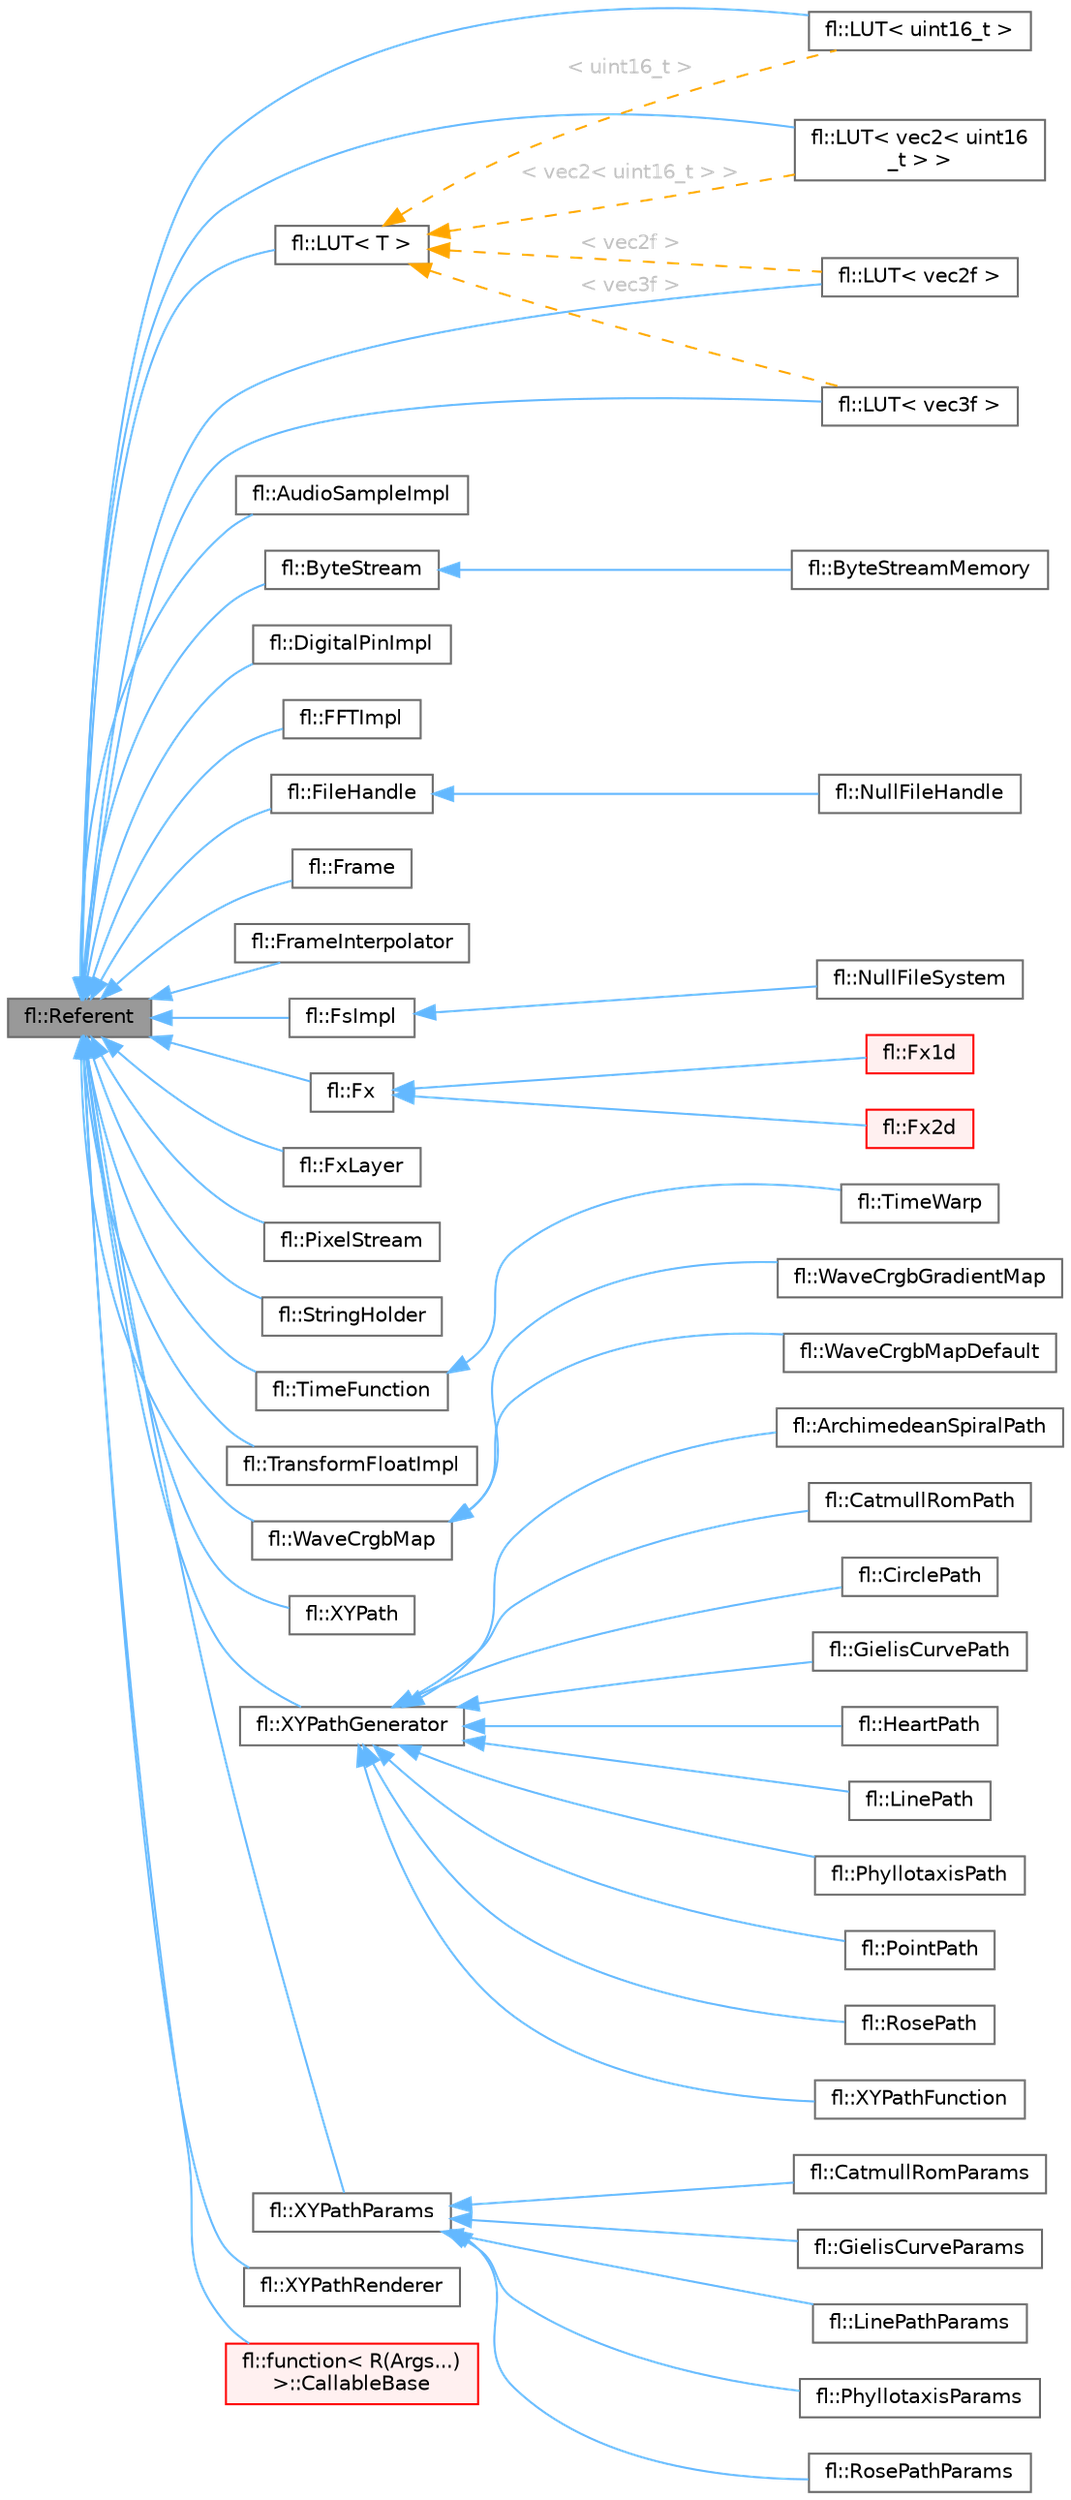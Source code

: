 digraph "fl::Referent"
{
 // INTERACTIVE_SVG=YES
 // LATEX_PDF_SIZE
  bgcolor="transparent";
  edge [fontname=Helvetica,fontsize=10,labelfontname=Helvetica,labelfontsize=10];
  node [fontname=Helvetica,fontsize=10,shape=box,height=0.2,width=0.4];
  rankdir="LR";
  Node1 [id="Node000001",label="fl::Referent",height=0.2,width=0.4,color="gray40", fillcolor="grey60", style="filled", fontcolor="black",tooltip=" "];
  Node1 -> Node2 [id="edge1_Node000001_Node000002",dir="back",color="steelblue1",style="solid",tooltip=" "];
  Node2 [id="Node000002",label="fl::LUT\< uint16_t \>",height=0.2,width=0.4,color="gray40", fillcolor="white", style="filled",URL="$d6/d18/classfl_1_1_l_u_t.html",tooltip=" "];
  Node1 -> Node3 [id="edge2_Node000001_Node000003",dir="back",color="steelblue1",style="solid",tooltip=" "];
  Node3 [id="Node000003",label="fl::LUT\< vec2\< uint16\l_t \> \>",height=0.2,width=0.4,color="gray40", fillcolor="white", style="filled",URL="$d6/d18/classfl_1_1_l_u_t.html",tooltip=" "];
  Node1 -> Node4 [id="edge3_Node000001_Node000004",dir="back",color="steelblue1",style="solid",tooltip=" "];
  Node4 [id="Node000004",label="fl::LUT\< vec2f \>",height=0.2,width=0.4,color="gray40", fillcolor="white", style="filled",URL="$d6/d18/classfl_1_1_l_u_t.html",tooltip=" "];
  Node1 -> Node5 [id="edge4_Node000001_Node000005",dir="back",color="steelblue1",style="solid",tooltip=" "];
  Node5 [id="Node000005",label="fl::LUT\< vec3f \>",height=0.2,width=0.4,color="gray40", fillcolor="white", style="filled",URL="$d6/d18/classfl_1_1_l_u_t.html",tooltip=" "];
  Node1 -> Node6 [id="edge5_Node000001_Node000006",dir="back",color="steelblue1",style="solid",tooltip=" "];
  Node6 [id="Node000006",label="fl::AudioSampleImpl",height=0.2,width=0.4,color="gray40", fillcolor="white", style="filled",URL="$da/d39/classfl_1_1_audio_sample_impl.html",tooltip=" "];
  Node1 -> Node7 [id="edge6_Node000001_Node000007",dir="back",color="steelblue1",style="solid",tooltip=" "];
  Node7 [id="Node000007",label="fl::ByteStream",height=0.2,width=0.4,color="gray40", fillcolor="white", style="filled",URL="$d2/d5e/classfl_1_1_byte_stream.html",tooltip=" "];
  Node7 -> Node8 [id="edge7_Node000007_Node000008",dir="back",color="steelblue1",style="solid",tooltip=" "];
  Node8 [id="Node000008",label="fl::ByteStreamMemory",height=0.2,width=0.4,color="gray40", fillcolor="white", style="filled",URL="$d1/dc0/classfl_1_1_byte_stream_memory.html",tooltip=" "];
  Node1 -> Node9 [id="edge8_Node000001_Node000009",dir="back",color="steelblue1",style="solid",tooltip=" "];
  Node9 [id="Node000009",label="fl::DigitalPinImpl",height=0.2,width=0.4,color="gray40", fillcolor="white", style="filled",URL="$d3/d25/classfl_1_1_digital_pin_impl.html",tooltip=" "];
  Node1 -> Node10 [id="edge9_Node000001_Node000010",dir="back",color="steelblue1",style="solid",tooltip=" "];
  Node10 [id="Node000010",label="fl::FFTImpl",height=0.2,width=0.4,color="gray40", fillcolor="white", style="filled",URL="$de/d9d/classfl_1_1_f_f_t_impl.html",tooltip=" "];
  Node1 -> Node11 [id="edge10_Node000001_Node000011",dir="back",color="steelblue1",style="solid",tooltip=" "];
  Node11 [id="Node000011",label="fl::FileHandle",height=0.2,width=0.4,color="gray40", fillcolor="white", style="filled",URL="$d5/d86/classfl_1_1_file_handle.html",tooltip=" "];
  Node11 -> Node12 [id="edge11_Node000011_Node000012",dir="back",color="steelblue1",style="solid",tooltip=" "];
  Node12 [id="Node000012",label="fl::NullFileHandle",height=0.2,width=0.4,color="gray40", fillcolor="white", style="filled",URL="$df/dab/classfl_1_1_null_file_handle.html",tooltip=" "];
  Node1 -> Node13 [id="edge12_Node000001_Node000013",dir="back",color="steelblue1",style="solid",tooltip=" "];
  Node13 [id="Node000013",label="fl::Frame",height=0.2,width=0.4,color="gray40", fillcolor="white", style="filled",URL="$d1/de0/classfl_1_1_frame.html",tooltip=" "];
  Node1 -> Node14 [id="edge13_Node000001_Node000014",dir="back",color="steelblue1",style="solid",tooltip=" "];
  Node14 [id="Node000014",label="fl::FrameInterpolator",height=0.2,width=0.4,color="gray40", fillcolor="white", style="filled",URL="$d8/d94/classfl_1_1_frame_interpolator.html",tooltip=" "];
  Node1 -> Node15 [id="edge14_Node000001_Node000015",dir="back",color="steelblue1",style="solid",tooltip=" "];
  Node15 [id="Node000015",label="fl::FsImpl",height=0.2,width=0.4,color="gray40", fillcolor="white", style="filled",URL="$d7/d43/classfl_1_1_fs_impl.html",tooltip=" "];
  Node15 -> Node16 [id="edge15_Node000015_Node000016",dir="back",color="steelblue1",style="solid",tooltip=" "];
  Node16 [id="Node000016",label="fl::NullFileSystem",height=0.2,width=0.4,color="gray40", fillcolor="white", style="filled",URL="$db/d93/classfl_1_1_null_file_system.html",tooltip=" "];
  Node1 -> Node17 [id="edge16_Node000001_Node000017",dir="back",color="steelblue1",style="solid",tooltip=" "];
  Node17 [id="Node000017",label="fl::Fx",height=0.2,width=0.4,color="gray40", fillcolor="white", style="filled",URL="$da/d5d/classfl_1_1_fx.html",tooltip=" "];
  Node17 -> Node18 [id="edge17_Node000017_Node000018",dir="back",color="steelblue1",style="solid",tooltip=" "];
  Node18 [id="Node000018",label="fl::Fx1d",height=0.2,width=0.4,color="red", fillcolor="#FFF0F0", style="filled",URL="$d4/d1c/classfl_1_1_fx1d.html",tooltip=" "];
  Node17 -> Node28 [id="edge18_Node000017_Node000028",dir="back",color="steelblue1",style="solid",tooltip=" "];
  Node28 [id="Node000028",label="fl::Fx2d",height=0.2,width=0.4,color="red", fillcolor="#FFF0F0", style="filled",URL="$d7/d3e/classfl_1_1_fx2d.html",tooltip=" "];
  Node1 -> Node35 [id="edge19_Node000001_Node000035",dir="back",color="steelblue1",style="solid",tooltip=" "];
  Node35 [id="Node000035",label="fl::FxLayer",height=0.2,width=0.4,color="gray40", fillcolor="white", style="filled",URL="$d6/d7f/classfl_1_1_fx_layer.html",tooltip=" "];
  Node1 -> Node36 [id="edge20_Node000001_Node000036",dir="back",color="steelblue1",style="solid",tooltip=" "];
  Node36 [id="Node000036",label="fl::LUT\< T \>",height=0.2,width=0.4,color="gray40", fillcolor="white", style="filled",URL="$d6/d18/classfl_1_1_l_u_t.html",tooltip=" "];
  Node36 -> Node2 [id="edge21_Node000036_Node000002",dir="back",color="orange",style="dashed",tooltip=" ",label=" \< uint16_t \>",fontcolor="grey" ];
  Node36 -> Node3 [id="edge22_Node000036_Node000003",dir="back",color="orange",style="dashed",tooltip=" ",label=" \< vec2\< uint16_t \> \>",fontcolor="grey" ];
  Node36 -> Node4 [id="edge23_Node000036_Node000004",dir="back",color="orange",style="dashed",tooltip=" ",label=" \< vec2f \>",fontcolor="grey" ];
  Node36 -> Node5 [id="edge24_Node000036_Node000005",dir="back",color="orange",style="dashed",tooltip=" ",label=" \< vec3f \>",fontcolor="grey" ];
  Node1 -> Node37 [id="edge25_Node000001_Node000037",dir="back",color="steelblue1",style="solid",tooltip=" "];
  Node37 [id="Node000037",label="fl::PixelStream",height=0.2,width=0.4,color="gray40", fillcolor="white", style="filled",URL="$d8/ddd/classfl_1_1_pixel_stream.html",tooltip=" "];
  Node1 -> Node38 [id="edge26_Node000001_Node000038",dir="back",color="steelblue1",style="solid",tooltip=" "];
  Node38 [id="Node000038",label="fl::StringHolder",height=0.2,width=0.4,color="gray40", fillcolor="white", style="filled",URL="$dc/da7/classfl_1_1_string_holder.html",tooltip=" "];
  Node1 -> Node39 [id="edge27_Node000001_Node000039",dir="back",color="steelblue1",style="solid",tooltip=" "];
  Node39 [id="Node000039",label="fl::TimeFunction",height=0.2,width=0.4,color="gray40", fillcolor="white", style="filled",URL="$d8/db5/classfl_1_1_time_function.html",tooltip=" "];
  Node39 -> Node40 [id="edge28_Node000039_Node000040",dir="back",color="steelblue1",style="solid",tooltip=" "];
  Node40 [id="Node000040",label="fl::TimeWarp",height=0.2,width=0.4,color="gray40", fillcolor="white", style="filled",URL="$d4/d3d/classfl_1_1_time_warp.html",tooltip=" "];
  Node1 -> Node41 [id="edge29_Node000001_Node000041",dir="back",color="steelblue1",style="solid",tooltip=" "];
  Node41 [id="Node000041",label="fl::TransformFloatImpl",height=0.2,width=0.4,color="gray40", fillcolor="white", style="filled",URL="$d5/db7/classfl_1_1_transform_float_impl.html",tooltip=" "];
  Node1 -> Node42 [id="edge30_Node000001_Node000042",dir="back",color="steelblue1",style="solid",tooltip=" "];
  Node42 [id="Node000042",label="fl::WaveCrgbMap",height=0.2,width=0.4,color="gray40", fillcolor="white", style="filled",URL="$dc/dce/classfl_1_1_wave_crgb_map.html",tooltip=" "];
  Node42 -> Node43 [id="edge31_Node000042_Node000043",dir="back",color="steelblue1",style="solid",tooltip=" "];
  Node43 [id="Node000043",label="fl::WaveCrgbGradientMap",height=0.2,width=0.4,color="gray40", fillcolor="white", style="filled",URL="$d0/da7/classfl_1_1_wave_crgb_gradient_map.html",tooltip=" "];
  Node42 -> Node44 [id="edge32_Node000042_Node000044",dir="back",color="steelblue1",style="solid",tooltip=" "];
  Node44 [id="Node000044",label="fl::WaveCrgbMapDefault",height=0.2,width=0.4,color="gray40", fillcolor="white", style="filled",URL="$de/d99/classfl_1_1_wave_crgb_map_default.html",tooltip=" "];
  Node1 -> Node45 [id="edge33_Node000001_Node000045",dir="back",color="steelblue1",style="solid",tooltip=" "];
  Node45 [id="Node000045",label="fl::XYPath",height=0.2,width=0.4,color="gray40", fillcolor="white", style="filled",URL="$d9/df4/classfl_1_1_x_y_path.html",tooltip=" "];
  Node1 -> Node46 [id="edge34_Node000001_Node000046",dir="back",color="steelblue1",style="solid",tooltip=" "];
  Node46 [id="Node000046",label="fl::XYPathGenerator",height=0.2,width=0.4,color="gray40", fillcolor="white", style="filled",URL="$d9/d43/classfl_1_1_x_y_path_generator.html",tooltip=" "];
  Node46 -> Node47 [id="edge35_Node000046_Node000047",dir="back",color="steelblue1",style="solid",tooltip=" "];
  Node47 [id="Node000047",label="fl::ArchimedeanSpiralPath",height=0.2,width=0.4,color="gray40", fillcolor="white", style="filled",URL="$dd/dab/classfl_1_1_archimedean_spiral_path.html",tooltip=" "];
  Node46 -> Node48 [id="edge36_Node000046_Node000048",dir="back",color="steelblue1",style="solid",tooltip=" "];
  Node48 [id="Node000048",label="fl::CatmullRomPath",height=0.2,width=0.4,color="gray40", fillcolor="white", style="filled",URL="$d2/d1f/classfl_1_1_catmull_rom_path.html",tooltip="Catmull–Rom spline through arbitrary points."];
  Node46 -> Node49 [id="edge37_Node000046_Node000049",dir="back",color="steelblue1",style="solid",tooltip=" "];
  Node49 [id="Node000049",label="fl::CirclePath",height=0.2,width=0.4,color="gray40", fillcolor="white", style="filled",URL="$da/d3f/classfl_1_1_circle_path.html",tooltip=" "];
  Node46 -> Node50 [id="edge38_Node000046_Node000050",dir="back",color="steelblue1",style="solid",tooltip=" "];
  Node50 [id="Node000050",label="fl::GielisCurvePath",height=0.2,width=0.4,color="gray40", fillcolor="white", style="filled",URL="$d1/d9f/classfl_1_1_gielis_curve_path.html",tooltip=" "];
  Node46 -> Node51 [id="edge39_Node000046_Node000051",dir="back",color="steelblue1",style="solid",tooltip=" "];
  Node51 [id="Node000051",label="fl::HeartPath",height=0.2,width=0.4,color="gray40", fillcolor="white", style="filled",URL="$df/dc4/classfl_1_1_heart_path.html",tooltip=" "];
  Node46 -> Node52 [id="edge40_Node000046_Node000052",dir="back",color="steelblue1",style="solid",tooltip=" "];
  Node52 [id="Node000052",label="fl::LinePath",height=0.2,width=0.4,color="gray40", fillcolor="white", style="filled",URL="$d3/da9/classfl_1_1_line_path.html",tooltip=" "];
  Node46 -> Node53 [id="edge41_Node000046_Node000053",dir="back",color="steelblue1",style="solid",tooltip=" "];
  Node53 [id="Node000053",label="fl::PhyllotaxisPath",height=0.2,width=0.4,color="gray40", fillcolor="white", style="filled",URL="$df/d1d/classfl_1_1_phyllotaxis_path.html",tooltip=" "];
  Node46 -> Node54 [id="edge42_Node000046_Node000054",dir="back",color="steelblue1",style="solid",tooltip=" "];
  Node54 [id="Node000054",label="fl::PointPath",height=0.2,width=0.4,color="gray40", fillcolor="white", style="filled",URL="$dd/d29/classfl_1_1_point_path.html",tooltip=" "];
  Node46 -> Node55 [id="edge43_Node000046_Node000055",dir="back",color="steelblue1",style="solid",tooltip=" "];
  Node55 [id="Node000055",label="fl::RosePath",height=0.2,width=0.4,color="gray40", fillcolor="white", style="filled",URL="$d3/dc1/classfl_1_1_rose_path.html",tooltip=" "];
  Node46 -> Node56 [id="edge44_Node000046_Node000056",dir="back",color="steelblue1",style="solid",tooltip=" "];
  Node56 [id="Node000056",label="fl::XYPathFunction",height=0.2,width=0.4,color="gray40", fillcolor="white", style="filled",URL="$d0/d99/classfl_1_1_x_y_path_function.html",tooltip=" "];
  Node1 -> Node57 [id="edge45_Node000001_Node000057",dir="back",color="steelblue1",style="solid",tooltip=" "];
  Node57 [id="Node000057",label="fl::XYPathParams",height=0.2,width=0.4,color="gray40", fillcolor="white", style="filled",URL="$da/d32/classfl_1_1_x_y_path_params.html",tooltip=" "];
  Node57 -> Node58 [id="edge46_Node000057_Node000058",dir="back",color="steelblue1",style="solid",tooltip=" "];
  Node58 [id="Node000058",label="fl::CatmullRomParams",height=0.2,width=0.4,color="gray40", fillcolor="white", style="filled",URL="$d8/d11/classfl_1_1_catmull_rom_params.html",tooltip=" "];
  Node57 -> Node59 [id="edge47_Node000057_Node000059",dir="back",color="steelblue1",style="solid",tooltip=" "];
  Node59 [id="Node000059",label="fl::GielisCurveParams",height=0.2,width=0.4,color="gray40", fillcolor="white", style="filled",URL="$d7/dbd/classfl_1_1_gielis_curve_params.html",tooltip=" "];
  Node57 -> Node60 [id="edge48_Node000057_Node000060",dir="back",color="steelblue1",style="solid",tooltip=" "];
  Node60 [id="Node000060",label="fl::LinePathParams",height=0.2,width=0.4,color="gray40", fillcolor="white", style="filled",URL="$dc/dc8/classfl_1_1_line_path_params.html",tooltip=" "];
  Node57 -> Node61 [id="edge49_Node000057_Node000061",dir="back",color="steelblue1",style="solid",tooltip=" "];
  Node61 [id="Node000061",label="fl::PhyllotaxisParams",height=0.2,width=0.4,color="gray40", fillcolor="white", style="filled",URL="$de/d32/classfl_1_1_phyllotaxis_params.html",tooltip=" "];
  Node57 -> Node62 [id="edge50_Node000057_Node000062",dir="back",color="steelblue1",style="solid",tooltip=" "];
  Node62 [id="Node000062",label="fl::RosePathParams",height=0.2,width=0.4,color="gray40", fillcolor="white", style="filled",URL="$dc/dc2/classfl_1_1_rose_path_params.html",tooltip=" "];
  Node1 -> Node63 [id="edge51_Node000001_Node000063",dir="back",color="steelblue1",style="solid",tooltip=" "];
  Node63 [id="Node000063",label="fl::XYPathRenderer",height=0.2,width=0.4,color="gray40", fillcolor="white", style="filled",URL="$d2/dbc/classfl_1_1_x_y_path_renderer.html",tooltip=" "];
  Node1 -> Node64 [id="edge52_Node000001_Node000064",dir="back",color="steelblue1",style="solid",tooltip=" "];
  Node64 [id="Node000064",label="fl::function\< R(Args...)\l\>::CallableBase",height=0.2,width=0.4,color="red", fillcolor="#FFF0F0", style="filled",URL="$dd/d15/structfl_1_1function_3_01_r_07_args_8_8_8_08_4_1_1_callable_base.html",tooltip=" "];
}
